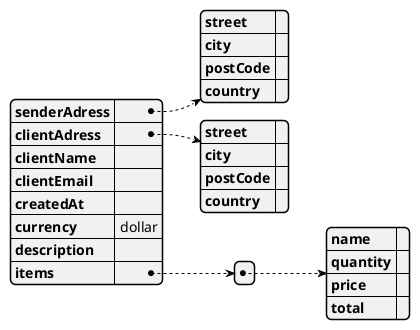 @startjson
{
  "senderAdress": {
    "street": "",
    "city": "",
    "postCode": "",
    "country": ""
  },
  "clientAdress": {
    "street": "",
    "city": "",
    "postCode": "",
    "country": ""
  },
  "clientName": "",
  "clientEmail": "",
  "createdAt": "",
  "currency": "dollar",
  "description": "",
  "items": [
    {
      "name": "",
      "quantity": "",
      "price": "",
      "total": ""
    }
  ]
}
@endjson
